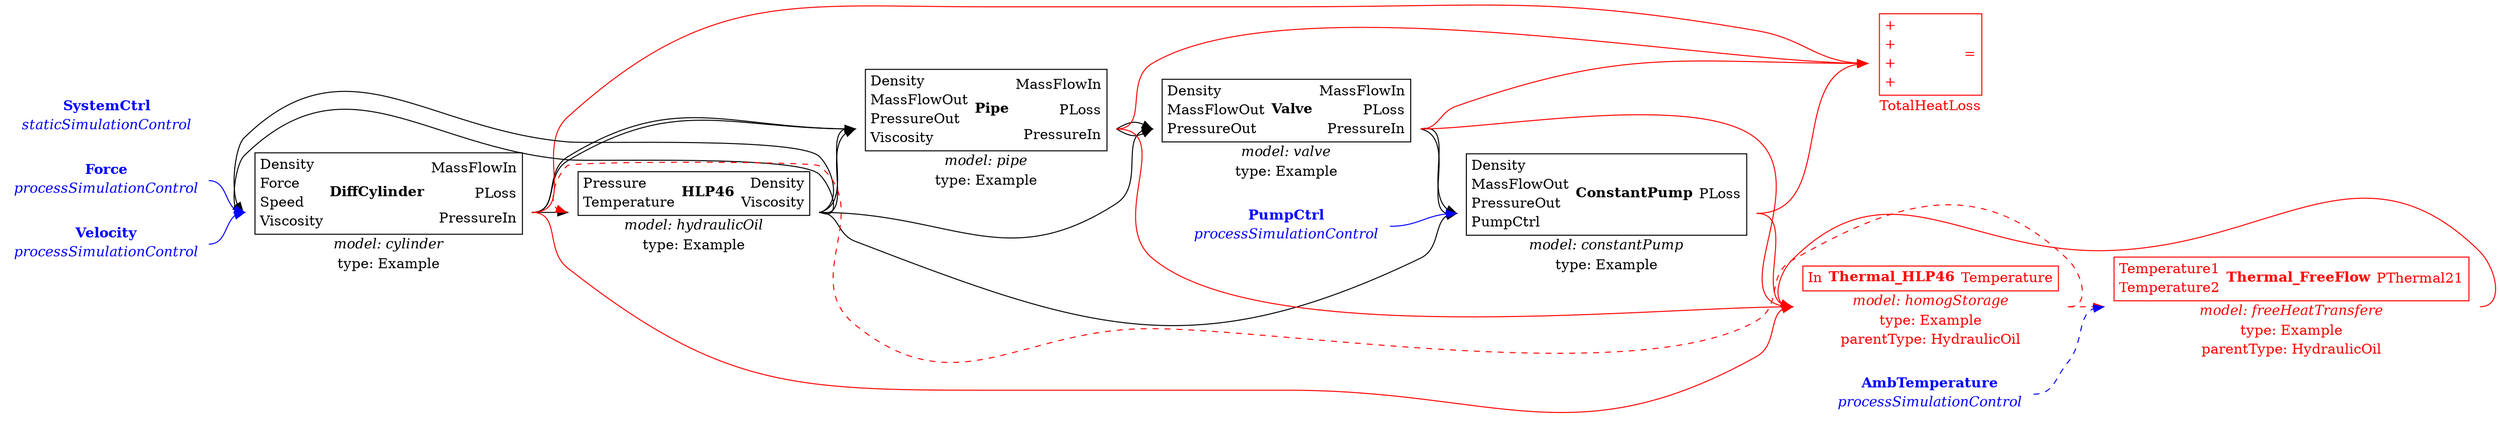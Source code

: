 digraph g {
rankdir=LR;
splines=true;
overlap=scale;
node [shape=plaintext];
DiffCylinder [ label=<
<TABLE BORDER="0" CELLBORDER="0" CELLSPACING="0"><TR><TD><TABLE COLOR="black" BORDER="1" CELLBORDER="0" CELLSPACING="0"><TR><TD><TABLE BORDER="0" CELLBORDER="0" CELLSPACING="0"><TR><TD PORT="Density" ALIGN="left"><FONT COLOR="black">Density</FONT></TD></TR><TR><TD PORT="Force" ALIGN="left"><FONT COLOR="black">Force</FONT></TD></TR><TR><TD PORT="Speed" ALIGN="left"><FONT COLOR="black">Speed</FONT></TD></TR><TR><TD PORT="Viscosity" ALIGN="left"><FONT COLOR="black">Viscosity</FONT></TD></TR></TABLE></TD><TD><B><FONT COLOR="black">DiffCylinder</FONT></B></TD><TD><TABLE BORDER="0" CELLBORDER="0" CELLSPACING="0"><TR><TD PORT="MassFlowIn" ALIGN="right"><FONT COLOR="black">MassFlowIn</FONT></TD></TR><TR><TD PORT="PLoss" ALIGN="right"><FONT COLOR="black">PLoss</FONT></TD></TR><TR><TD PORT="PressureIn" ALIGN="right"><FONT COLOR="black">PressureIn</FONT></TD></TR></TABLE></TD></TR></TABLE></TD></TR><TR><TD><FONT COLOR="black"><I>model: cylinder</I></FONT></TD></TR><TR><TD><FONT COLOR="black">type: Example</FONT></TD></TR></TABLE>
> ];
HLP46 [ label=<
<TABLE BORDER="0" CELLBORDER="0" CELLSPACING="0"><TR><TD><TABLE COLOR="black" BORDER="1" CELLBORDER="0" CELLSPACING="0"><TR><TD><TABLE BORDER="0" CELLBORDER="0" CELLSPACING="0"><TR><TD PORT="Pressure" ALIGN="left"><FONT COLOR="black">Pressure</FONT></TD></TR><TR><TD PORT="Temperature" ALIGN="left"><FONT COLOR="black">Temperature</FONT></TD></TR></TABLE></TD><TD><B><FONT COLOR="black">HLP46</FONT></B></TD><TD><TABLE BORDER="0" CELLBORDER="0" CELLSPACING="0"><TR><TD PORT="Density" ALIGN="right"><FONT COLOR="black">Density</FONT></TD></TR><TR><TD PORT="Viscosity" ALIGN="right"><FONT COLOR="black">Viscosity</FONT></TD></TR></TABLE></TD></TR></TABLE></TD></TR><TR><TD><FONT COLOR="black"><I>model: hydraulicOil</I></FONT></TD></TR><TR><TD><FONT COLOR="black">type: Example</FONT></TD></TR></TABLE>
> ];
Pipe [ label=<
<TABLE BORDER="0" CELLBORDER="0" CELLSPACING="0"><TR><TD><TABLE COLOR="black" BORDER="1" CELLBORDER="0" CELLSPACING="0"><TR><TD><TABLE BORDER="0" CELLBORDER="0" CELLSPACING="0"><TR><TD PORT="Density" ALIGN="left"><FONT COLOR="black">Density</FONT></TD></TR><TR><TD PORT="MassFlowOut" ALIGN="left"><FONT COLOR="black">MassFlowOut</FONT></TD></TR><TR><TD PORT="PressureOut" ALIGN="left"><FONT COLOR="black">PressureOut</FONT></TD></TR><TR><TD PORT="Viscosity" ALIGN="left"><FONT COLOR="black">Viscosity</FONT></TD></TR></TABLE></TD><TD><B><FONT COLOR="black">Pipe</FONT></B></TD><TD><TABLE BORDER="0" CELLBORDER="0" CELLSPACING="0"><TR><TD PORT="MassFlowIn" ALIGN="right"><FONT COLOR="black">MassFlowIn</FONT></TD></TR><TR><TD PORT="PLoss" ALIGN="right"><FONT COLOR="black">PLoss</FONT></TD></TR><TR><TD PORT="PressureIn" ALIGN="right"><FONT COLOR="black">PressureIn</FONT></TD></TR></TABLE></TD></TR></TABLE></TD></TR><TR><TD><FONT COLOR="black"><I>model: pipe</I></FONT></TD></TR><TR><TD><FONT COLOR="black">type: Example</FONT></TD></TR></TABLE>
> ];
Valve [ label=<
<TABLE BORDER="0" CELLBORDER="0" CELLSPACING="0"><TR><TD><TABLE COLOR="black" BORDER="1" CELLBORDER="0" CELLSPACING="0"><TR><TD><TABLE BORDER="0" CELLBORDER="0" CELLSPACING="0"><TR><TD PORT="Density" ALIGN="left"><FONT COLOR="black">Density</FONT></TD></TR><TR><TD PORT="MassFlowOut" ALIGN="left"><FONT COLOR="black">MassFlowOut</FONT></TD></TR><TR><TD PORT="PressureOut" ALIGN="left"><FONT COLOR="black">PressureOut</FONT></TD></TR></TABLE></TD><TD><B><FONT COLOR="black">Valve</FONT></B></TD><TD><TABLE BORDER="0" CELLBORDER="0" CELLSPACING="0"><TR><TD PORT="MassFlowIn" ALIGN="right"><FONT COLOR="black">MassFlowIn</FONT></TD></TR><TR><TD PORT="PLoss" ALIGN="right"><FONT COLOR="black">PLoss</FONT></TD></TR><TR><TD PORT="PressureIn" ALIGN="right"><FONT COLOR="black">PressureIn</FONT></TD></TR></TABLE></TD></TR></TABLE></TD></TR><TR><TD><FONT COLOR="black"><I>model: valve</I></FONT></TD></TR><TR><TD><FONT COLOR="black">type: Example</FONT></TD></TR></TABLE>
> ];
ConstantPump [ label=<
<TABLE BORDER="0" CELLBORDER="0" CELLSPACING="0"><TR><TD><TABLE COLOR="black" BORDER="1" CELLBORDER="0" CELLSPACING="0"><TR><TD><TABLE BORDER="0" CELLBORDER="0" CELLSPACING="0"><TR><TD PORT="Density" ALIGN="left"><FONT COLOR="black">Density</FONT></TD></TR><TR><TD PORT="MassFlowOut" ALIGN="left"><FONT COLOR="black">MassFlowOut</FONT></TD></TR><TR><TD PORT="PressureOut" ALIGN="left"><FONT COLOR="black">PressureOut</FONT></TD></TR><TR><TD PORT="PumpCtrl" ALIGN="left"><FONT COLOR="black">PumpCtrl</FONT></TD></TR></TABLE></TD><TD><B><FONT COLOR="black">ConstantPump</FONT></B></TD><TD><TABLE BORDER="0" CELLBORDER="0" CELLSPACING="0"><TR><TD PORT="PLoss" ALIGN="right"><FONT COLOR="black">PLoss</FONT></TD></TR></TABLE></TD></TR></TABLE></TD></TR><TR><TD><FONT COLOR="black"><I>model: constantPump</I></FONT></TD></TR><TR><TD><FONT COLOR="black">type: Example</FONT></TD></TR></TABLE>
> ];
TotalHeatLoss [ label=<
<TABLE BORDER="0" CELLBORDER="0" CELLSPACING="0"><TR><TD><TABLE COLOR="red" BORDER="1" CELLBORDER="0" CELLSPACING="0"><TR><TD><TABLE BORDER="0" CELLBORDER="0" CELLSPACING="0"><TR><TD PORT="Plus0" ALIGN="left"><FONT COLOR="red">+</FONT></TD></TR><TR><TD PORT="Plus1" ALIGN="left"><FONT COLOR="red">+</FONT></TD></TR><TR><TD PORT="Plus2" ALIGN="left"><FONT COLOR="red">+</FONT></TD></TR><TR><TD PORT="Plus3" ALIGN="left"><FONT COLOR="red">+</FONT></TD></TR></TABLE></TD><TD><TABLE BORDER="0" CELLBORDER="0" CELLSPACING="0"><TR><TD PORT="Sum" ALIGN="right"><FONT COLOR="red">=</FONT></TD></TR></TABLE></TD></TR></TABLE></TD></TR><TR><TD><FONT COLOR="red">TotalHeatLoss</FONT></TD></TR></TABLE>
> ];
Thermal_HLP46 [ label=<
<TABLE BORDER="0" CELLBORDER="0" CELLSPACING="0"><TR><TD><TABLE COLOR="red" BORDER="1" CELLBORDER="0" CELLSPACING="0"><TR><TD><TABLE BORDER="0" CELLBORDER="0" CELLSPACING="0"><TR><TD PORT="In" ALIGN="left"><FONT COLOR="red">In</FONT></TD></TR></TABLE></TD><TD><B><FONT COLOR="red">Thermal_HLP46</FONT></B></TD><TD><TABLE BORDER="0" CELLBORDER="0" CELLSPACING="0"><TR><TD PORT="Temperature" ALIGN="right"><FONT COLOR="red">Temperature</FONT></TD></TR></TABLE></TD></TR></TABLE></TD></TR><TR><TD><FONT COLOR="red"><I>model: homogStorage</I></FONT></TD></TR><TR><TD><FONT COLOR="red">type: Example</FONT></TD></TR><TR><TD><FONT COLOR="red">parentType: HydraulicOil</FONT></TD></TR></TABLE>
> ];
Thermal_FreeFlow [ label=<
<TABLE BORDER="0" CELLBORDER="0" CELLSPACING="0"><TR><TD><TABLE COLOR="red" BORDER="1" CELLBORDER="0" CELLSPACING="0"><TR><TD><TABLE BORDER="0" CELLBORDER="0" CELLSPACING="0"><TR><TD PORT="Temperature1" ALIGN="left"><FONT COLOR="red">Temperature1</FONT></TD></TR><TR><TD PORT="Temperature2" ALIGN="left"><FONT COLOR="red">Temperature2</FONT></TD></TR></TABLE></TD><TD><B><FONT COLOR="red">Thermal_FreeFlow</FONT></B></TD><TD><TABLE BORDER="0" CELLBORDER="0" CELLSPACING="0"><TR><TD PORT="PThermal21" ALIGN="right"><FONT COLOR="red">PThermal21</FONT></TD></TR></TABLE></TD></TR></TABLE></TD></TR><TR><TD><FONT COLOR="red"><I>model: freeHeatTransfere</I></FONT></TD></TR><TR><TD><FONT COLOR="red">type: Example</FONT></TD></TR><TR><TD><FONT COLOR="red">parentType: HydraulicOil</FONT></TD></TR></TABLE>
> ];
Force [ label=<<TABLE BORDER="0" CELLBORDER="0" CELLSPACING="0"><TR><TD><FONT COLOR="blue"><B>Force</B></FONT></TD></TR><TR><TD><I><FONT COLOR="blue">processSimulationControl</FONT></I></TD></TR></TABLE>> ];
Velocity [ label=<<TABLE BORDER="0" CELLBORDER="0" CELLSPACING="0"><TR><TD><FONT COLOR="blue"><B>Velocity</B></FONT></TD></TR><TR><TD><I><FONT COLOR="blue">processSimulationControl</FONT></I></TD></TR></TABLE>> ];
AmbTemperature [ label=<<TABLE BORDER="0" CELLBORDER="0" CELLSPACING="0"><TR><TD><FONT COLOR="blue"><B>AmbTemperature</B></FONT></TD></TR><TR><TD><I><FONT COLOR="blue">processSimulationControl</FONT></I></TD></TR></TABLE>> ];
PumpCtrl [ label=<<TABLE BORDER="0" CELLBORDER="0" CELLSPACING="0"><TR><TD><FONT COLOR="blue"><B>PumpCtrl</B></FONT></TD></TR><TR><TD><I><FONT COLOR="blue">processSimulationControl</FONT></I></TD></TR></TABLE>> ];
SystemCtrl [ label=<<TABLE BORDER="0" CELLBORDER="0" CELLSPACING="0"><TR><TD><FONT COLOR="blue"><B>SystemCtrl</B></FONT></TD></TR><TR><TD><I><FONT COLOR="blue">staticSimulationControl</FONT></I></TD></TR></TABLE>> ];
Force-> "DiffCylinder":Force[headport=w, tailport=e, color="blue", style="solid"]
Velocity-> "DiffCylinder":Speed[headport=w, tailport=e, color="blue", style="solid"]
"HLP46":Viscosity -> "DiffCylinder":Viscosity[headport=w, tailport=e, color="black", style="solid"]
"HLP46":Density -> "DiffCylinder":Density[headport=w, tailport=e, color="black", style="solid"]
"DiffCylinder":PressureIn -> "Pipe":PressureOut[headport=w, tailport=e, color="black", style="solid"]
"DiffCylinder":MassFlowIn -> "Pipe":MassFlowOut[headport=w, tailport=e, color="black", style="solid"]
"HLP46":Viscosity -> "Pipe":Viscosity[headport=w, tailport=e, color="black", style="solid"]
"HLP46":Density -> "Pipe":Density[headport=w, tailport=e, color="black", style="solid"]
"Pipe":PressureIn -> "Valve":PressureOut[headport=w, tailport=e, color="black", style="solid"]
"Pipe":MassFlowIn -> "Valve":MassFlowOut[headport=w, tailport=e, color="black", style="solid"]
"HLP46":Density -> "Valve":Density[headport=w, tailport=e, color="black", style="solid"]
"Valve":PressureIn -> "ConstantPump":PressureOut[headport=w, tailport=e, color="black", style="solid"]
"Valve":MassFlowIn -> "ConstantPump":MassFlowOut[headport=w, tailport=e, color="black", style="solid"]
"HLP46":Density -> "ConstantPump":Density[headport=w, tailport=e, color="black", style="solid"]
PumpCtrl-> "ConstantPump":PumpCtrl[headport=w, tailport=e, color="blue", style="solid"]
"Thermal_HLP46":Temperature -> "HLP46":Temperature[headport=w, tailport=e, color="red", style="dashed"]
"DiffCylinder":PressureIn -> "HLP46":Pressure[headport=w, tailport=e, color="black", style="solid"]
"DiffCylinder":PLoss -> "TotalHeatLoss":Plus0[headport=w, tailport=e, color="red", style="solid"]
"Pipe":PLoss -> "TotalHeatLoss":Plus1[headport=w, tailport=e, color="red", style="solid"]
"Valve":PLoss -> "TotalHeatLoss":Plus2[headport=w, tailport=e, color="red", style="solid"]
"ConstantPump":PLoss -> "TotalHeatLoss":Plus3[headport=w, tailport=e, color="red", style="solid"]
"DiffCylinder":PLoss -> "Thermal_HLP46":In[headport=w, tailport=e, color="red", style="solid"]
"Pipe":PLoss -> "Thermal_HLP46":In[headport=w, tailport=e, color="red", style="solid"]
"Valve":PLoss -> "Thermal_HLP46":In[headport=w, tailport=e, color="red", style="solid"]
"ConstantPump":PLoss -> "Thermal_HLP46":In[headport=w, tailport=e, color="red", style="solid"]
"Thermal_FreeFlow":PThermal21 -> "Thermal_HLP46":In[headport=w, tailport=e, color="red", style="solid"]
"Thermal_HLP46":Temperature -> "Thermal_FreeFlow":Temperature1[headport=w, tailport=e, color="red", style="dashed"]
AmbTemperature-> "Thermal_FreeFlow":Temperature2[headport=w, tailport=e, color="blue", style="dashed"]
}